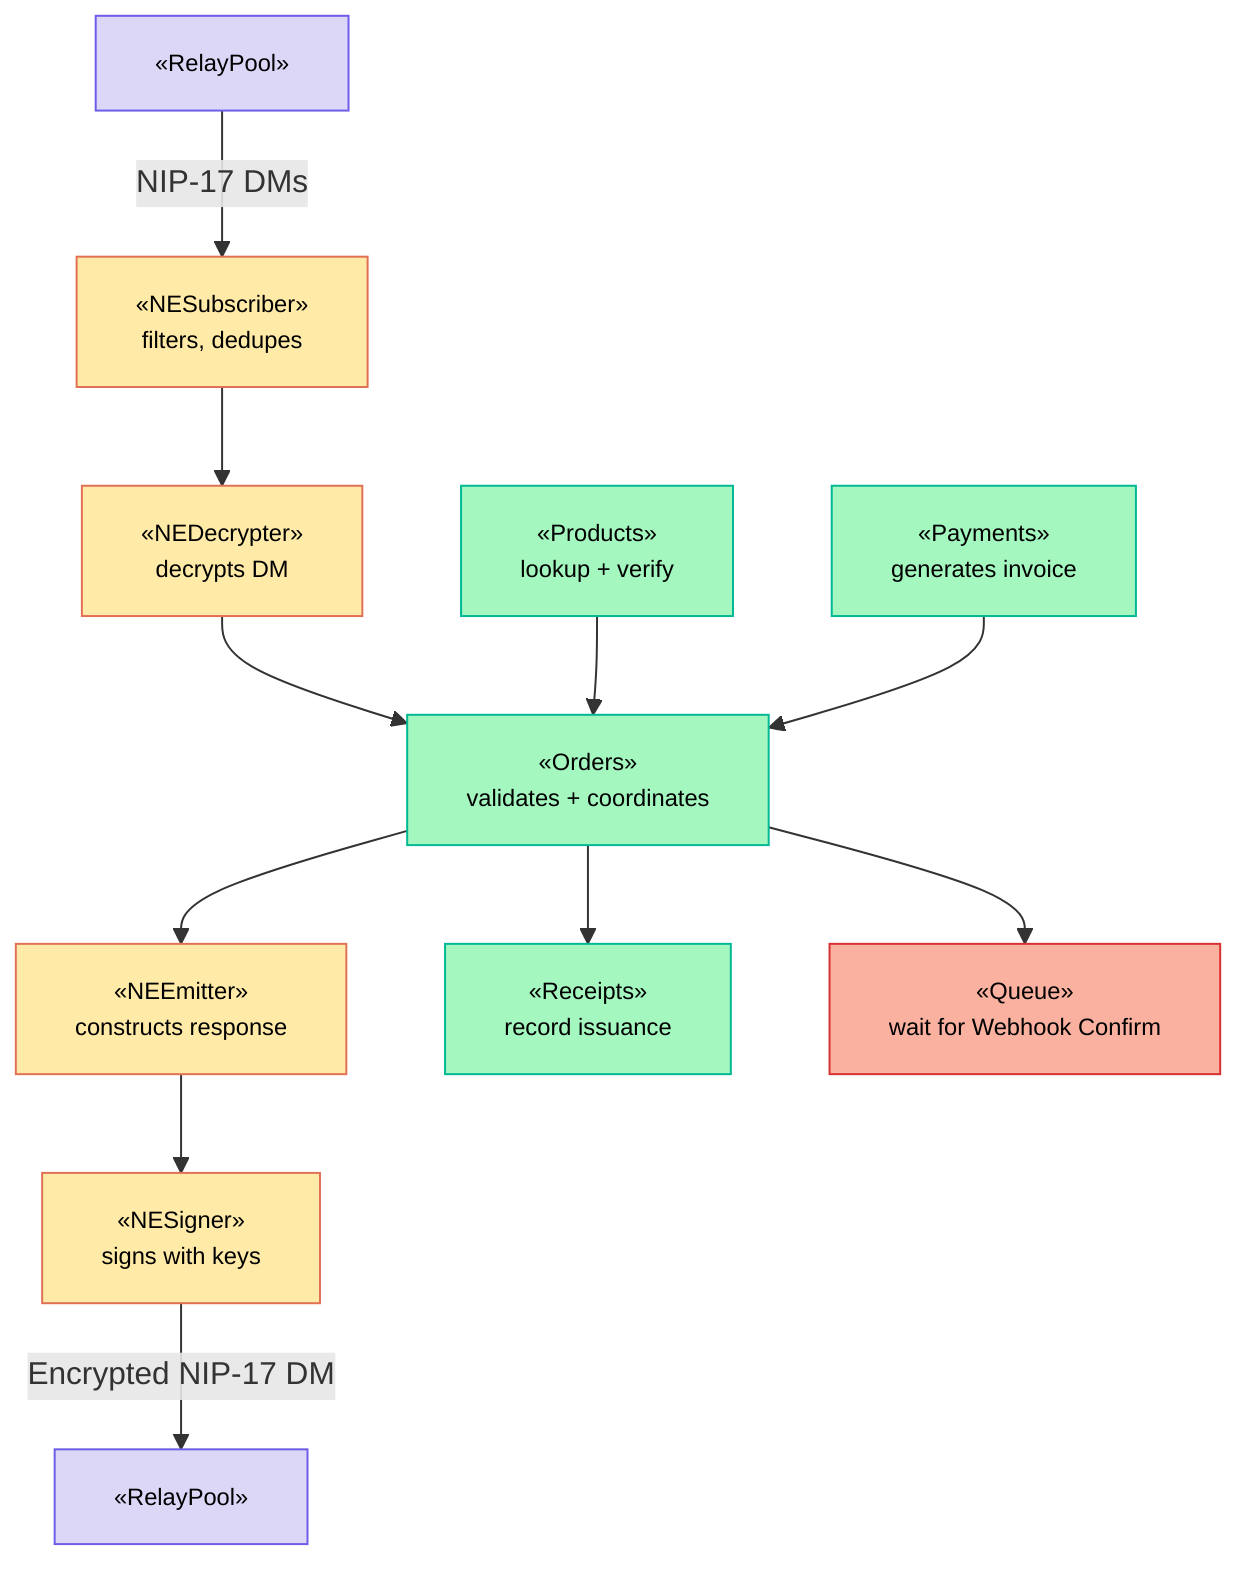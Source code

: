 graph TD
    %% Style improvements
    classDef relay fill:#dcd6f7,stroke:#6c5ce7,color:#000,font-size:12px;
    classDef events fill:#ffeaa7,stroke:#e17055,color:#000,font-size:12px;
    classDef domain fill:#a3f7bf,stroke:#00b894,color:#000,font-size:12px;
    classDef infra fill:#fab1a0,stroke:#d63031,color:#000,font-size:12px;

    %% Relay Input
    RelayPoolIn[«RelayPool»]:::relay -->|NIP-17 DMs| NESubscriber[«NESubscriber»<br/>filters, dedupes]:::events

    %% Decryption path
    NESubscriber --> NEDecrypter[«NEDecrypter»<br/>decrypts DM]:::events
    NEDecrypter --> Orders[«Orders»<br/>validates + coordinates]:::domain

    %% Validation dependencies
    Products[«Products»<br/>lookup + verify]:::domain --> Orders
    Payments[«Payments»<br/>generates invoice]:::domain --> Orders

    %% Emit back
    Orders --> NEEmitter[«NEEmitter»<br/>constructs response]:::events
    NEEmitter --> NESigner[«NESigner»<br/>signs with keys]:::events
    NESigner -->|Encrypted NIP-17 DM| RelayPoolOut[«RelayPool»]:::relay

    %% Side effects
    Orders --> Receipts[«Receipts»<br/>record issuance]:::domain
    Orders --> Queue[«Queue»<br/>wait for Webhook Confirm]:::infra